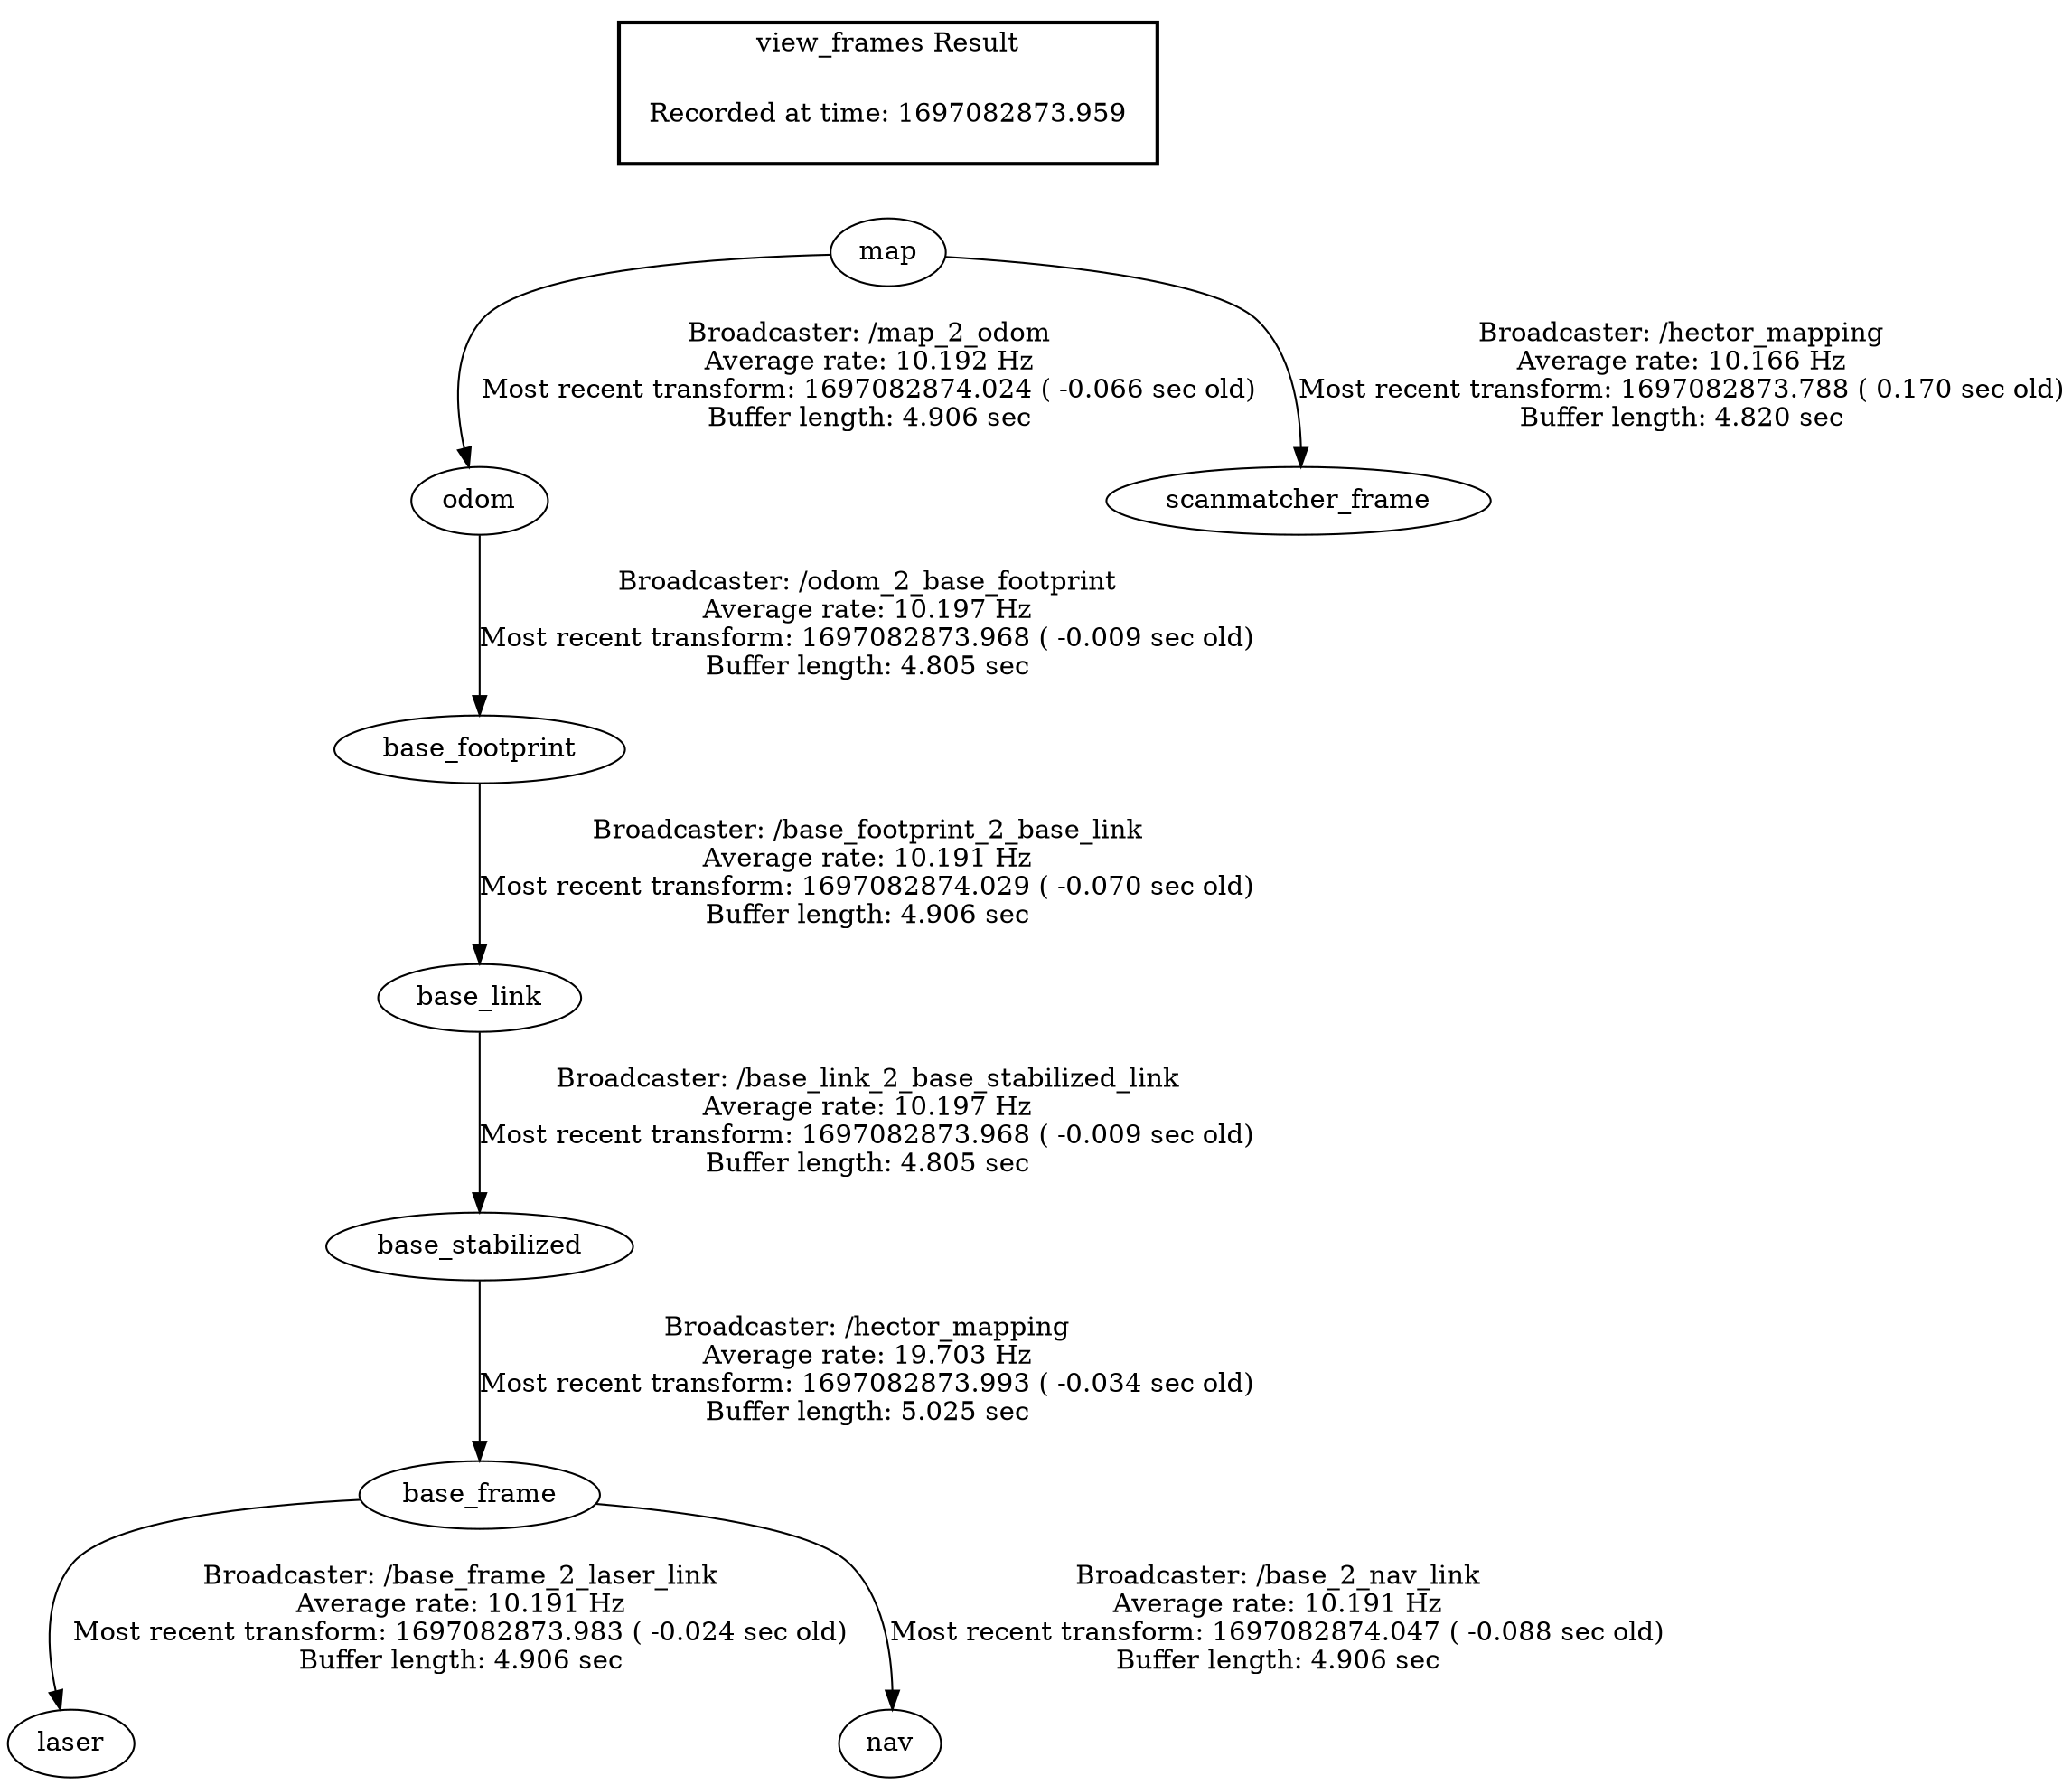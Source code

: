 digraph G {
"base_frame" -> "laser"[label="Broadcaster: /base_frame_2_laser_link\nAverage rate: 10.191 Hz\nMost recent transform: 1697082873.983 ( -0.024 sec old)\nBuffer length: 4.906 sec\n"];
"base_stabilized" -> "base_frame"[label="Broadcaster: /hector_mapping\nAverage rate: 19.703 Hz\nMost recent transform: 1697082873.993 ( -0.034 sec old)\nBuffer length: 5.025 sec\n"];
"base_link" -> "base_stabilized"[label="Broadcaster: /base_link_2_base_stabilized_link\nAverage rate: 10.197 Hz\nMost recent transform: 1697082873.968 ( -0.009 sec old)\nBuffer length: 4.805 sec\n"];
"map" -> "odom"[label="Broadcaster: /map_2_odom\nAverage rate: 10.192 Hz\nMost recent transform: 1697082874.024 ( -0.066 sec old)\nBuffer length: 4.906 sec\n"];
"base_footprint" -> "base_link"[label="Broadcaster: /base_footprint_2_base_link\nAverage rate: 10.191 Hz\nMost recent transform: 1697082874.029 ( -0.070 sec old)\nBuffer length: 4.906 sec\n"];
"odom" -> "base_footprint"[label="Broadcaster: /odom_2_base_footprint\nAverage rate: 10.197 Hz\nMost recent transform: 1697082873.968 ( -0.009 sec old)\nBuffer length: 4.805 sec\n"];
"base_frame" -> "nav"[label="Broadcaster: /base_2_nav_link\nAverage rate: 10.191 Hz\nMost recent transform: 1697082874.047 ( -0.088 sec old)\nBuffer length: 4.906 sec\n"];
"map" -> "scanmatcher_frame"[label="Broadcaster: /hector_mapping\nAverage rate: 10.166 Hz\nMost recent transform: 1697082873.788 ( 0.170 sec old)\nBuffer length: 4.820 sec\n"];
edge [style=invis];
 subgraph cluster_legend { style=bold; color=black; label ="view_frames Result";
"Recorded at time: 1697082873.959"[ shape=plaintext ] ;
 }->"map";
}